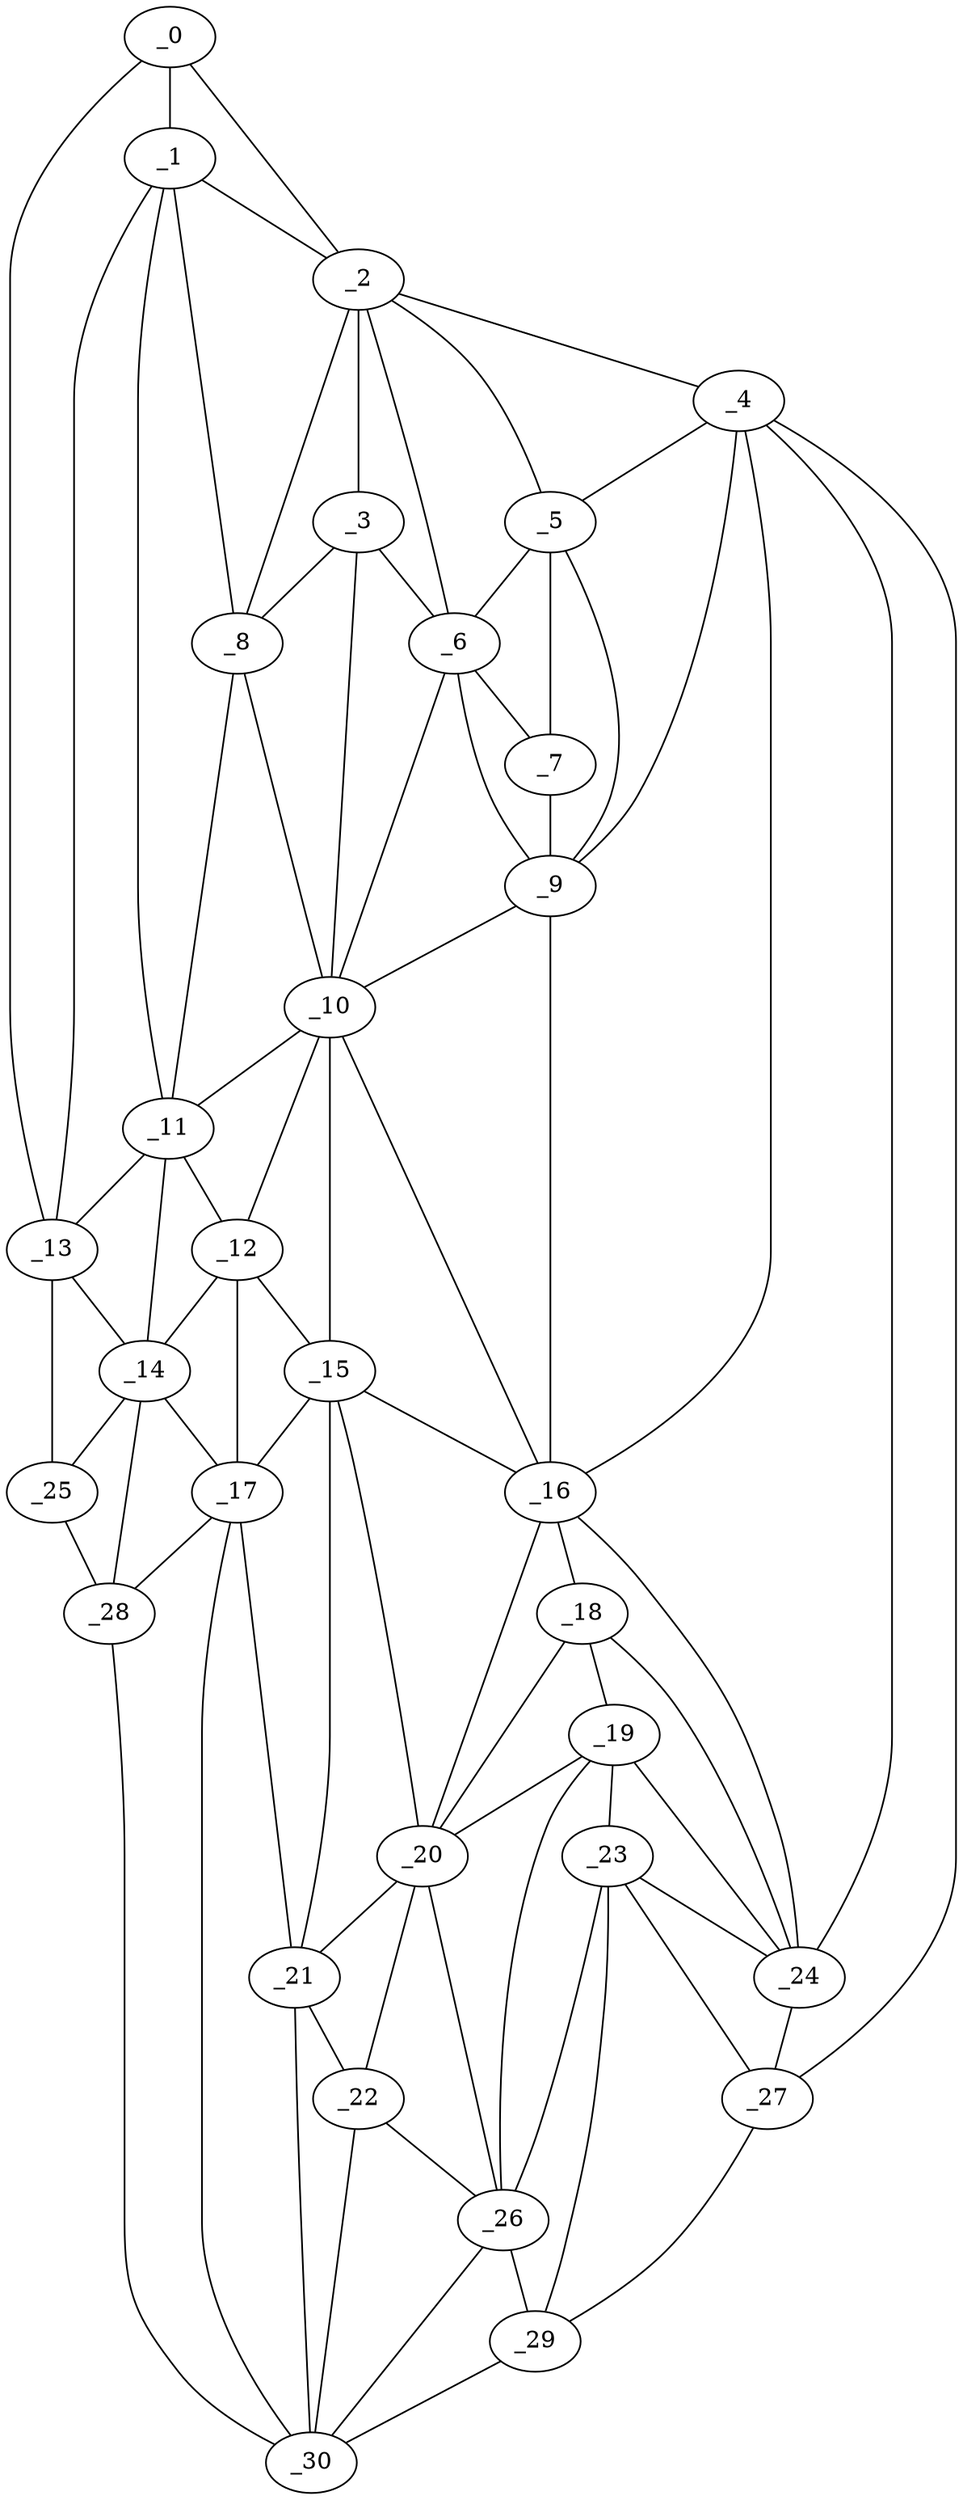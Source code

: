 graph "obj27__275.gxl" {
	_0	 [x=16,
		y=120];
	_1	 [x=17,
		y=112];
	_0 -- _1	 [valence=2];
	_2	 [x=20,
		y=57];
	_0 -- _2	 [valence=1];
	_13	 [x=65,
		y=124];
	_0 -- _13	 [valence=1];
	_1 -- _2	 [valence=1];
	_8	 [x=41,
		y=78];
	_1 -- _8	 [valence=2];
	_11	 [x=58,
		y=83];
	_1 -- _11	 [valence=2];
	_1 -- _13	 [valence=2];
	_3	 [x=28,
		y=55];
	_2 -- _3	 [valence=2];
	_4	 [x=30,
		y=3];
	_2 -- _4	 [valence=1];
	_5	 [x=31,
		y=16];
	_2 -- _5	 [valence=2];
	_6	 [x=32,
		y=36];
	_2 -- _6	 [valence=1];
	_2 -- _8	 [valence=2];
	_3 -- _6	 [valence=2];
	_3 -- _8	 [valence=2];
	_10	 [x=58,
		y=70];
	_3 -- _10	 [valence=2];
	_4 -- _5	 [valence=2];
	_9	 [x=48,
		y=21];
	_4 -- _9	 [valence=1];
	_16	 [x=75,
		y=21];
	_4 -- _16	 [valence=2];
	_24	 [x=104,
		y=8];
	_4 -- _24	 [valence=2];
	_27	 [x=108,
		y=4];
	_4 -- _27	 [valence=1];
	_5 -- _6	 [valence=2];
	_7	 [x=34,
		y=23];
	_5 -- _7	 [valence=1];
	_5 -- _9	 [valence=2];
	_6 -- _7	 [valence=2];
	_6 -- _9	 [valence=2];
	_6 -- _10	 [valence=1];
	_7 -- _9	 [valence=2];
	_8 -- _10	 [valence=2];
	_8 -- _11	 [valence=1];
	_9 -- _10	 [valence=1];
	_9 -- _16	 [valence=2];
	_10 -- _11	 [valence=1];
	_12	 [x=64,
		y=80];
	_10 -- _12	 [valence=2];
	_15	 [x=71,
		y=70];
	_10 -- _15	 [valence=1];
	_10 -- _16	 [valence=2];
	_11 -- _12	 [valence=2];
	_11 -- _13	 [valence=2];
	_14	 [x=67,
		y=91];
	_11 -- _14	 [valence=2];
	_12 -- _14	 [valence=2];
	_12 -- _15	 [valence=2];
	_17	 [x=79,
		y=80];
	_12 -- _17	 [valence=1];
	_13 -- _14	 [valence=1];
	_25	 [x=105,
		y=123];
	_13 -- _25	 [valence=1];
	_14 -- _17	 [valence=1];
	_14 -- _25	 [valence=2];
	_28	 [x=114,
		y=103];
	_14 -- _28	 [valence=2];
	_15 -- _16	 [valence=1];
	_15 -- _17	 [valence=2];
	_20	 [x=95,
		y=38];
	_15 -- _20	 [valence=2];
	_21	 [x=98,
		y=56];
	_15 -- _21	 [valence=2];
	_18	 [x=85,
		y=22];
	_16 -- _18	 [valence=2];
	_16 -- _20	 [valence=2];
	_16 -- _24	 [valence=2];
	_17 -- _21	 [valence=2];
	_17 -- _28	 [valence=2];
	_30	 [x=116,
		y=71];
	_17 -- _30	 [valence=2];
	_19	 [x=92,
		y=24];
	_18 -- _19	 [valence=1];
	_18 -- _20	 [valence=2];
	_18 -- _24	 [valence=1];
	_19 -- _20	 [valence=2];
	_23	 [x=103,
		y=18];
	_19 -- _23	 [valence=2];
	_19 -- _24	 [valence=2];
	_26	 [x=107,
		y=35];
	_19 -- _26	 [valence=2];
	_20 -- _21	 [valence=2];
	_22	 [x=99,
		y=49];
	_20 -- _22	 [valence=2];
	_20 -- _26	 [valence=1];
	_21 -- _22	 [valence=1];
	_21 -- _30	 [valence=2];
	_22 -- _26	 [valence=2];
	_22 -- _30	 [valence=1];
	_23 -- _24	 [valence=1];
	_23 -- _26	 [valence=2];
	_23 -- _27	 [valence=1];
	_29	 [x=116,
		y=30];
	_23 -- _29	 [valence=1];
	_24 -- _27	 [valence=2];
	_25 -- _28	 [valence=1];
	_26 -- _29	 [valence=2];
	_26 -- _30	 [valence=1];
	_27 -- _29	 [valence=1];
	_28 -- _30	 [valence=1];
	_29 -- _30	 [valence=1];
}
